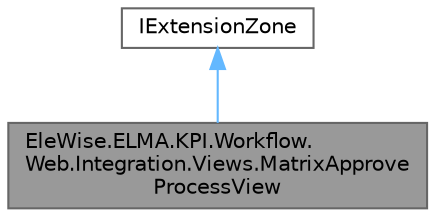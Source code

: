 digraph "EleWise.ELMA.KPI.Workflow.Web.Integration.Views.MatrixApproveProcessView"
{
 // LATEX_PDF_SIZE
  bgcolor="transparent";
  edge [fontname=Helvetica,fontsize=10,labelfontname=Helvetica,labelfontsize=10];
  node [fontname=Helvetica,fontsize=10,shape=box,height=0.2,width=0.4];
  Node1 [id="Node000001",label="EleWise.ELMA.KPI.Workflow.\lWeb.Integration.Views.MatrixApprove\lProcessView",height=0.2,width=0.4,color="gray40", fillcolor="grey60", style="filled", fontcolor="black",tooltip="Редактирование процесса согласования матрицы эффективности"];
  Node2 -> Node1 [id="edge1_Node000001_Node000002",dir="back",color="steelblue1",style="solid",tooltip=" "];
  Node2 [id="Node000002",label="IExtensionZone",height=0.2,width=0.4,color="gray40", fillcolor="white", style="filled",tooltip=" "];
}
